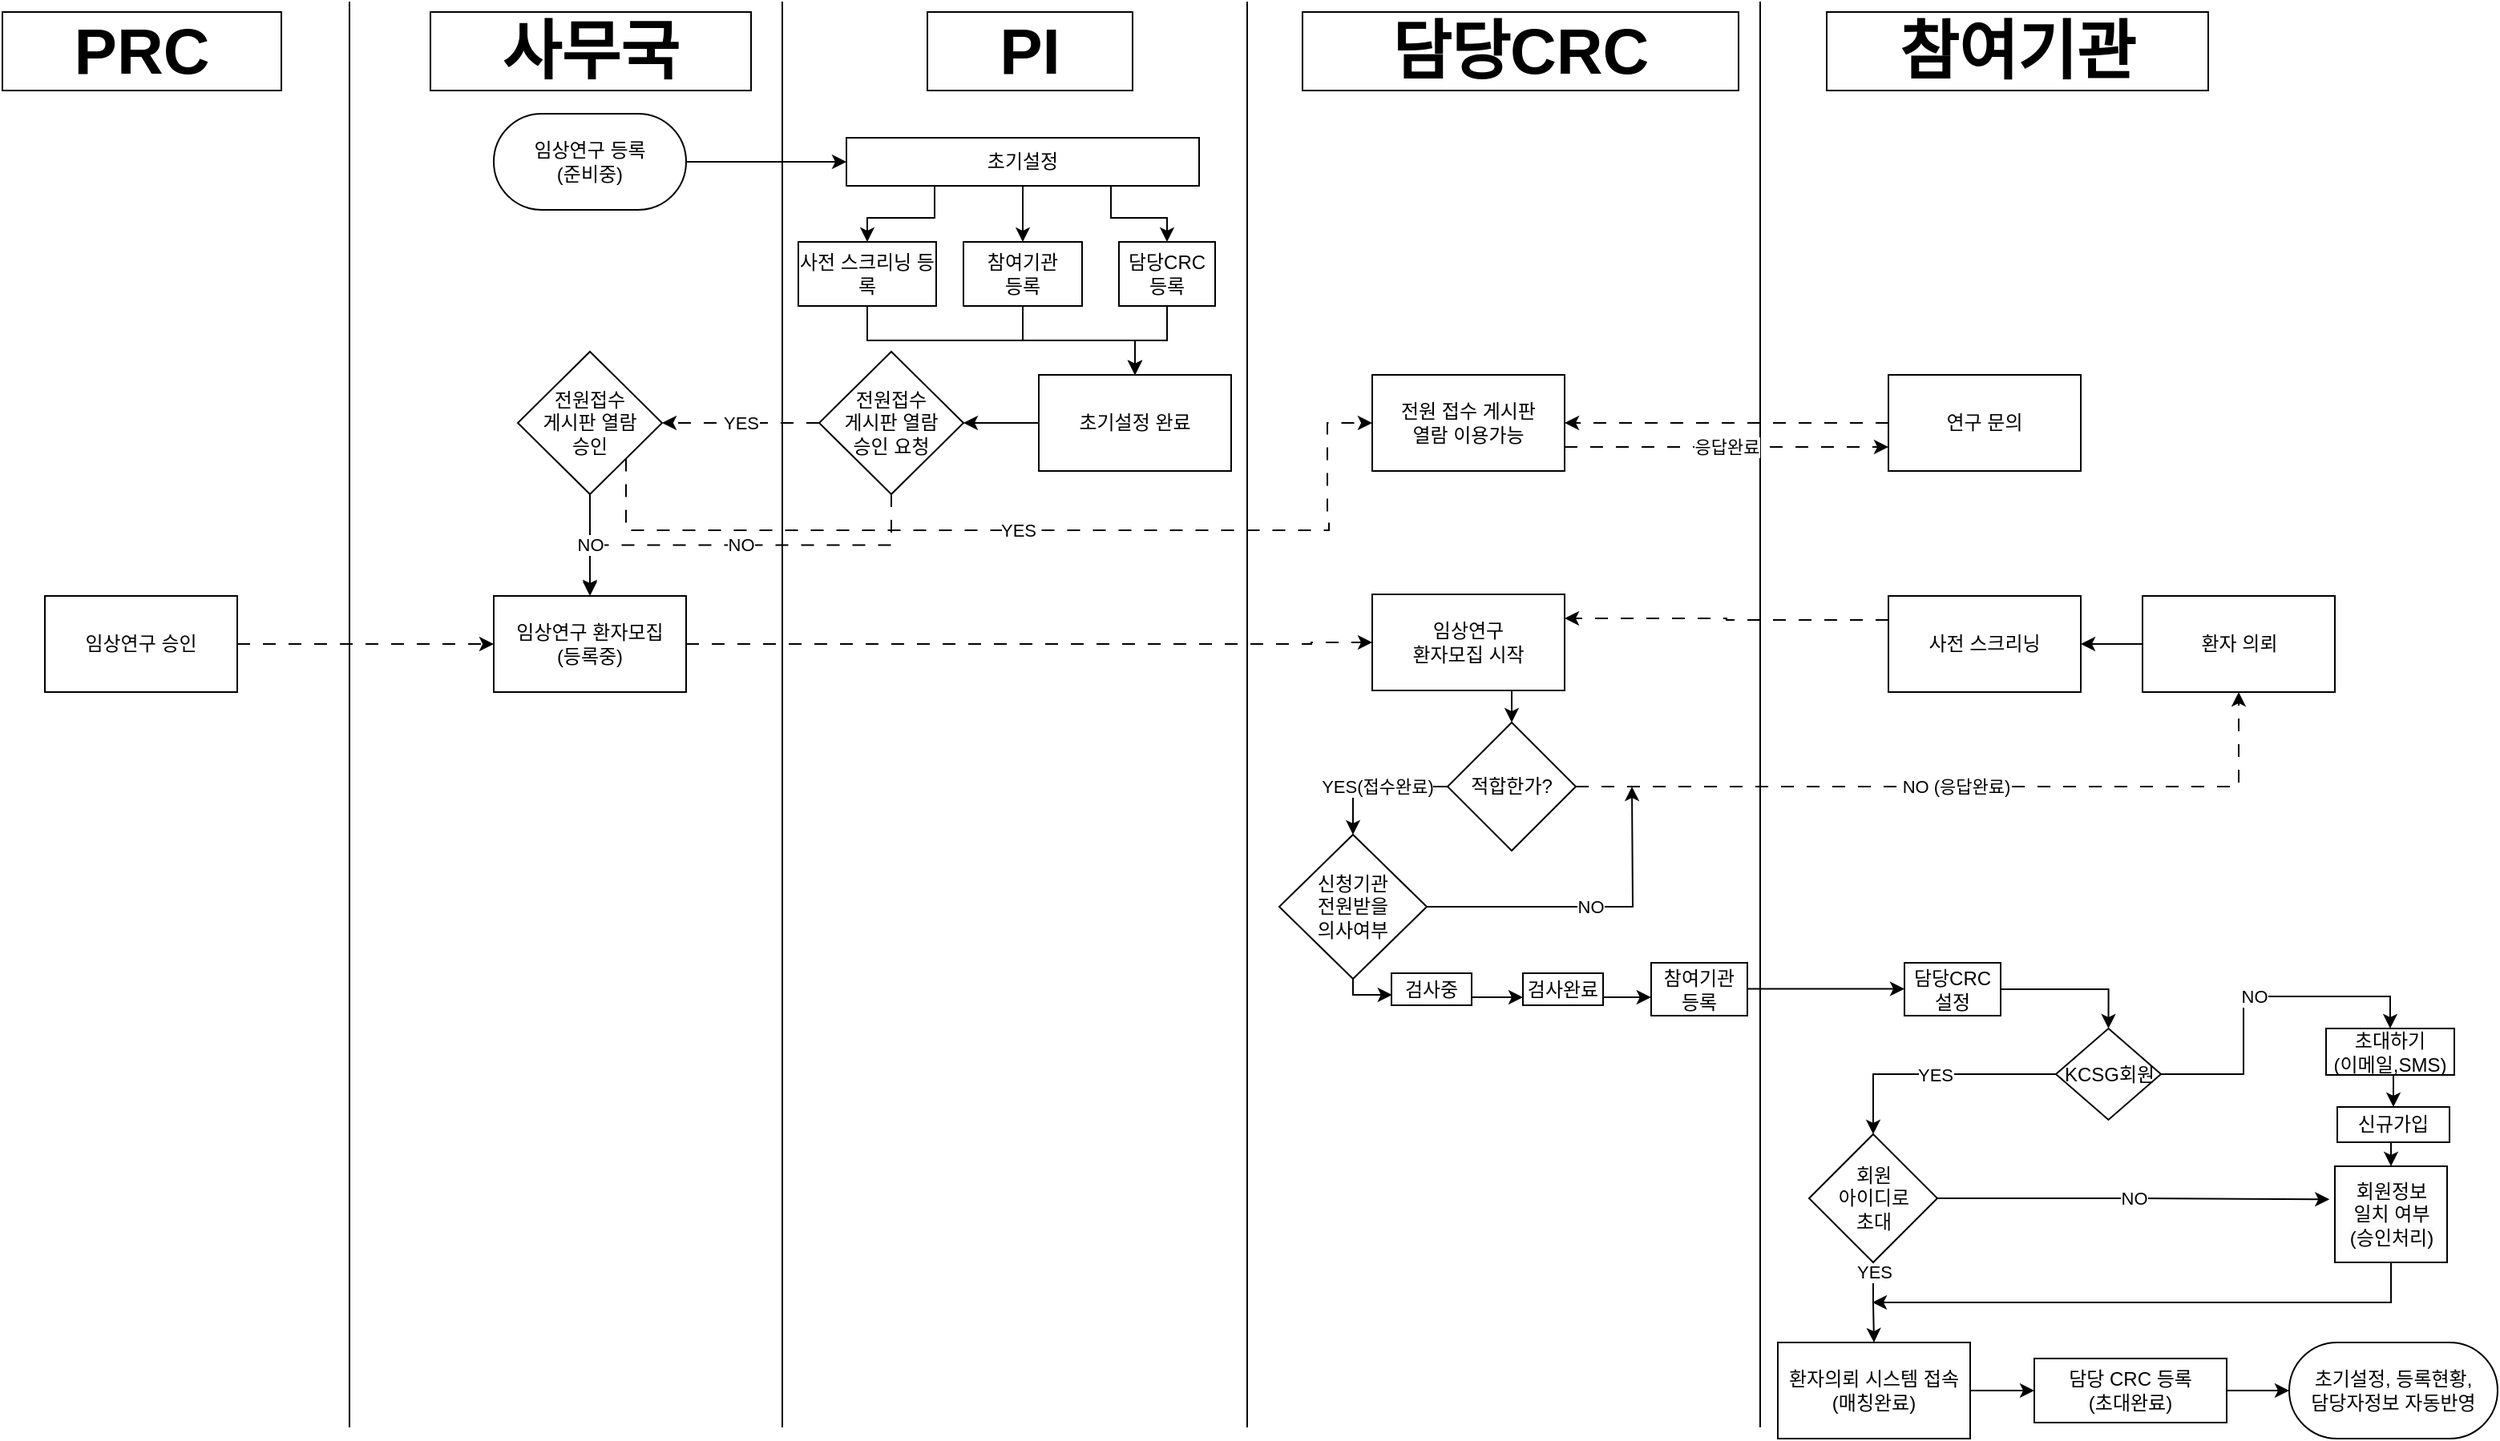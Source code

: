 <mxfile version="21.5.0" type="github" pages="2">
  <diagram id="C5RBs43oDa-KdzZeNtuy" name="Process">
    <mxGraphModel dx="1814" dy="1572" grid="1" gridSize="10" guides="1" tooltips="1" connect="1" arrows="1" fold="1" page="1" pageScale="1" pageWidth="1600" pageHeight="900" background="none" math="0" shadow="0">
      <root>
        <mxCell id="WIyWlLk6GJQsqaUBKTNV-0" />
        <mxCell id="WIyWlLk6GJQsqaUBKTNV-1" parent="WIyWlLk6GJQsqaUBKTNV-0" />
        <mxCell id="2AEH6zildKWPFH1lrGJz-22" value="" style="endArrow=none;html=1;rounded=0;" parent="WIyWlLk6GJQsqaUBKTNV-1" edge="1">
          <mxGeometry width="50" height="50" relative="1" as="geometry">
            <mxPoint x="530" y="890" as="sourcePoint" />
            <mxPoint x="530" as="targetPoint" />
          </mxGeometry>
        </mxCell>
        <mxCell id="2AEH6zildKWPFH1lrGJz-23" value="" style="endArrow=none;html=1;rounded=0;" parent="WIyWlLk6GJQsqaUBKTNV-1" edge="1">
          <mxGeometry width="50" height="50" relative="1" as="geometry">
            <mxPoint x="820" y="890" as="sourcePoint" />
            <mxPoint x="820" as="targetPoint" />
          </mxGeometry>
        </mxCell>
        <mxCell id="gZ0aQkEOYFO3lREGFgBF-1" value="&amp;nbsp; &amp;nbsp; PI&amp;nbsp; &amp;nbsp;&amp;nbsp;" style="text;strokeColor=none;fillColor=none;html=1;fontSize=40;fontStyle=1;verticalAlign=middle;align=center;labelBackgroundColor=#ffffff;labelBorderColor=default;" parent="WIyWlLk6GJQsqaUBKTNV-1" vertex="1">
          <mxGeometry x="634" y="10" width="100" height="40" as="geometry" />
        </mxCell>
        <mxCell id="gZ0aQkEOYFO3lREGFgBF-2" value="&amp;nbsp; &amp;nbsp; &amp;nbsp;담당CRC&amp;nbsp; &amp;nbsp; &amp;nbsp;" style="text;strokeColor=none;fillColor=none;html=1;fontSize=40;fontStyle=1;verticalAlign=middle;align=center;labelBackgroundColor=#ffffff;labelBorderColor=default;" parent="WIyWlLk6GJQsqaUBKTNV-1" vertex="1">
          <mxGeometry x="940" y="10" width="100" height="40" as="geometry" />
        </mxCell>
        <mxCell id="gZ0aQkEOYFO3lREGFgBF-13" value="&amp;nbsp; &amp;nbsp; 사무국&amp;nbsp; &amp;nbsp;&amp;nbsp;" style="text;strokeColor=none;fillColor=none;html=1;fontSize=40;fontStyle=1;verticalAlign=middle;align=center;labelBackgroundColor=#ffffff;labelBorderColor=default;" parent="WIyWlLk6GJQsqaUBKTNV-1" vertex="1">
          <mxGeometry x="360" y="10" width="100" height="40" as="geometry" />
        </mxCell>
        <mxCell id="gkXaaFB1dcDArF_Rj4I_-3" style="edgeStyle=orthogonalEdgeStyle;rounded=0;orthogonalLoop=1;jettySize=auto;html=1;exitX=0;exitY=0.5;exitDx=0;exitDy=0;entryX=1;entryY=0.5;entryDx=0;entryDy=0;" parent="WIyWlLk6GJQsqaUBKTNV-1" source="dN05hJUzH0ERxJpqTL29-1" target="c4fgeOOmXQ9EXnsg8hB--1" edge="1">
          <mxGeometry relative="1" as="geometry">
            <mxPoint x="660" y="263" as="targetPoint" />
          </mxGeometry>
        </mxCell>
        <mxCell id="dN05hJUzH0ERxJpqTL29-1" value="초기설정 완료" style="rounded=0;whiteSpace=wrap;html=1;" parent="WIyWlLk6GJQsqaUBKTNV-1" vertex="1">
          <mxGeometry x="690" y="233" width="120" height="60" as="geometry" />
        </mxCell>
        <mxCell id="gkXaaFB1dcDArF_Rj4I_-5" style="edgeStyle=orthogonalEdgeStyle;rounded=0;orthogonalLoop=1;jettySize=auto;html=1;exitX=1;exitY=0.5;exitDx=0;exitDy=0;dashed=1;dashPattern=8 8;entryX=0;entryY=0.5;entryDx=0;entryDy=0;" parent="WIyWlLk6GJQsqaUBKTNV-1" source="dN05hJUzH0ERxJpqTL29-5" edge="1" target="c4fgeOOmXQ9EXnsg8hB--13">
          <mxGeometry relative="1" as="geometry">
            <mxPoint x="860" y="416" as="targetPoint" />
            <Array as="points">
              <mxPoint x="860" y="400" />
            </Array>
          </mxGeometry>
        </mxCell>
        <mxCell id="dN05hJUzH0ERxJpqTL29-5" value="임상연구 환자모집&lt;br&gt;(등록중)" style="rounded=0;whiteSpace=wrap;html=1;" parent="WIyWlLk6GJQsqaUBKTNV-1" vertex="1">
          <mxGeometry x="350" y="371" width="120" height="60" as="geometry" />
        </mxCell>
        <mxCell id="dN05hJUzH0ERxJpqTL29-8" value="" style="endArrow=none;html=1;rounded=0;" parent="WIyWlLk6GJQsqaUBKTNV-1" edge="1">
          <mxGeometry width="50" height="50" relative="1" as="geometry">
            <mxPoint x="1140" y="890" as="sourcePoint" />
            <mxPoint x="1140" as="targetPoint" />
          </mxGeometry>
        </mxCell>
        <mxCell id="dN05hJUzH0ERxJpqTL29-9" value="&amp;nbsp; &amp;nbsp; 참여기관&amp;nbsp; &amp;nbsp;&amp;nbsp;" style="text;strokeColor=none;fillColor=none;html=1;fontSize=40;fontStyle=1;verticalAlign=middle;align=center;labelBackgroundColor=#ffffff;labelBorderColor=default;" parent="WIyWlLk6GJQsqaUBKTNV-1" vertex="1">
          <mxGeometry x="1220" y="10" width="160" height="40" as="geometry" />
        </mxCell>
        <mxCell id="dN05hJUzH0ERxJpqTL29-49" style="edgeStyle=orthogonalEdgeStyle;rounded=0;orthogonalLoop=1;jettySize=auto;html=1;exitX=1;exitY=0.5;exitDx=0;exitDy=0;entryX=0;entryY=0.5;entryDx=0;entryDy=0;" parent="WIyWlLk6GJQsqaUBKTNV-1" source="dN05hJUzH0ERxJpqTL29-34" target="dN05hJUzH0ERxJpqTL29-45" edge="1">
          <mxGeometry relative="1" as="geometry" />
        </mxCell>
        <mxCell id="dN05hJUzH0ERxJpqTL29-34" value="환자의뢰 시스템 접속&lt;br style=&quot;border-color: var(--border-color);&quot;&gt;(매칭완료)" style="whiteSpace=wrap;html=1;" parent="WIyWlLk6GJQsqaUBKTNV-1" vertex="1">
          <mxGeometry x="1151" y="837" width="120" height="60" as="geometry" />
        </mxCell>
        <mxCell id="gkXaaFB1dcDArF_Rj4I_-24" style="edgeStyle=orthogonalEdgeStyle;rounded=0;orthogonalLoop=1;jettySize=auto;html=1;exitX=0.5;exitY=1;exitDx=0;exitDy=0;entryX=0.5;entryY=0;entryDx=0;entryDy=0;" parent="WIyWlLk6GJQsqaUBKTNV-1" source="dN05hJUzH0ERxJpqTL29-36" target="dN05hJUzH0ERxJpqTL29-44" edge="1">
          <mxGeometry relative="1" as="geometry" />
        </mxCell>
        <mxCell id="dN05hJUzH0ERxJpqTL29-36" value="신규가입" style="whiteSpace=wrap;html=1;" parent="WIyWlLk6GJQsqaUBKTNV-1" vertex="1">
          <mxGeometry x="1500" y="690" width="70" height="22" as="geometry" />
        </mxCell>
        <mxCell id="c4fgeOOmXQ9EXnsg8hB--39" value="NO" style="edgeStyle=orthogonalEdgeStyle;rounded=0;orthogonalLoop=1;jettySize=auto;html=1;exitX=1;exitY=0.5;exitDx=0;exitDy=0;entryX=0.5;entryY=0;entryDx=0;entryDy=0;" edge="1" parent="WIyWlLk6GJQsqaUBKTNV-1" source="dN05hJUzH0ERxJpqTL29-33" target="c4fgeOOmXQ9EXnsg8hB--38">
          <mxGeometry relative="1" as="geometry" />
        </mxCell>
        <mxCell id="dN05hJUzH0ERxJpqTL29-33" value="KCSG회원" style="rhombus;whiteSpace=wrap;html=1;" parent="WIyWlLk6GJQsqaUBKTNV-1" vertex="1">
          <mxGeometry x="1324.5" y="641" width="65.5" height="57" as="geometry" />
        </mxCell>
        <mxCell id="dN05hJUzH0ERxJpqTL29-40" value="YES" style="edgeStyle=orthogonalEdgeStyle;rounded=0;orthogonalLoop=1;jettySize=auto;html=1;entryX=0.5;entryY=0;entryDx=0;entryDy=0;" parent="WIyWlLk6GJQsqaUBKTNV-1" source="dN05hJUzH0ERxJpqTL29-33" target="dN05hJUzH0ERxJpqTL29-38" edge="1">
          <mxGeometry relative="1" as="geometry">
            <mxPoint x="1228.5" y="677" as="sourcePoint" />
            <mxPoint x="1283.5" y="607" as="targetPoint" />
          </mxGeometry>
        </mxCell>
        <mxCell id="gkXaaFB1dcDArF_Rj4I_-22" value="YES" style="edgeStyle=orthogonalEdgeStyle;rounded=0;orthogonalLoop=1;jettySize=auto;html=1;exitX=0.5;exitY=1;exitDx=0;exitDy=0;entryX=0.5;entryY=0;entryDx=0;entryDy=0;" parent="WIyWlLk6GJQsqaUBKTNV-1" source="dN05hJUzH0ERxJpqTL29-38" target="dN05hJUzH0ERxJpqTL29-34" edge="1">
          <mxGeometry x="-0.76" relative="1" as="geometry">
            <mxPoint as="offset" />
          </mxGeometry>
        </mxCell>
        <mxCell id="gkXaaFB1dcDArF_Rj4I_-23" value="NO" style="edgeStyle=orthogonalEdgeStyle;rounded=0;orthogonalLoop=1;jettySize=auto;html=1;exitX=1;exitY=0.5;exitDx=0;exitDy=0;entryX=-0.048;entryY=0.344;entryDx=0;entryDy=0;entryPerimeter=0;" parent="WIyWlLk6GJQsqaUBKTNV-1" source="dN05hJUzH0ERxJpqTL29-38" target="dN05hJUzH0ERxJpqTL29-44" edge="1">
          <mxGeometry relative="1" as="geometry">
            <mxPoint x="1325.5" y="747" as="sourcePoint" />
            <mxPoint x="1453.5" y="747" as="targetPoint" />
            <Array as="points" />
          </mxGeometry>
        </mxCell>
        <mxCell id="dN05hJUzH0ERxJpqTL29-38" value="회원&lt;br&gt;아이디로&lt;br&gt;초대" style="rhombus;whiteSpace=wrap;html=1;" parent="WIyWlLk6GJQsqaUBKTNV-1" vertex="1">
          <mxGeometry x="1170.5" y="707" width="80" height="80" as="geometry" />
        </mxCell>
        <mxCell id="dN05hJUzH0ERxJpqTL29-46" style="edgeStyle=orthogonalEdgeStyle;rounded=0;orthogonalLoop=1;jettySize=auto;html=1;exitX=0.5;exitY=1;exitDx=0;exitDy=0;" parent="WIyWlLk6GJQsqaUBKTNV-1" source="dN05hJUzH0ERxJpqTL29-44" edge="1">
          <mxGeometry relative="1" as="geometry">
            <mxPoint x="1210" y="812" as="targetPoint" />
            <Array as="points">
              <mxPoint x="1533" y="812" />
            </Array>
          </mxGeometry>
        </mxCell>
        <mxCell id="dN05hJUzH0ERxJpqTL29-44" value="&lt;span style=&quot;color: rgb(0, 0, 0); font-family: Helvetica; font-size: 12px; font-style: normal; font-variant-ligatures: normal; font-variant-caps: normal; font-weight: 400; letter-spacing: normal; orphans: 2; text-align: center; text-indent: 0px; text-transform: none; widows: 2; word-spacing: 0px; -webkit-text-stroke-width: 0px; background-color: rgb(251, 251, 251); text-decoration-thickness: initial; text-decoration-style: initial; text-decoration-color: initial; float: none; display: inline !important;&quot;&gt;회원정보&lt;/span&gt;&lt;br style=&quot;border-color: var(--border-color); color: rgb(0, 0, 0); font-family: Helvetica; font-size: 12px; font-style: normal; font-variant-ligatures: normal; font-variant-caps: normal; font-weight: 400; letter-spacing: normal; orphans: 2; text-align: center; text-indent: 0px; text-transform: none; widows: 2; word-spacing: 0px; -webkit-text-stroke-width: 0px; background-color: rgb(251, 251, 251); text-decoration-thickness: initial; text-decoration-style: initial; text-decoration-color: initial;&quot;&gt;&lt;span style=&quot;color: rgb(0, 0, 0); font-family: Helvetica; font-size: 12px; font-style: normal; font-variant-ligatures: normal; font-variant-caps: normal; font-weight: 400; letter-spacing: normal; orphans: 2; text-align: center; text-indent: 0px; text-transform: none; widows: 2; word-spacing: 0px; -webkit-text-stroke-width: 0px; background-color: rgb(251, 251, 251); text-decoration-thickness: initial; text-decoration-style: initial; text-decoration-color: initial; float: none; display: inline !important;&quot;&gt;일치 여부&lt;/span&gt;&lt;br style=&quot;border-color: var(--border-color); color: rgb(0, 0, 0); font-family: Helvetica; font-size: 12px; font-style: normal; font-variant-ligatures: normal; font-variant-caps: normal; font-weight: 400; letter-spacing: normal; orphans: 2; text-align: center; text-indent: 0px; text-transform: none; widows: 2; word-spacing: 0px; -webkit-text-stroke-width: 0px; background-color: rgb(251, 251, 251); text-decoration-thickness: initial; text-decoration-style: initial; text-decoration-color: initial;&quot;&gt;&lt;span style=&quot;color: rgb(0, 0, 0); font-family: Helvetica; font-size: 12px; font-style: normal; font-variant-ligatures: normal; font-variant-caps: normal; font-weight: 400; letter-spacing: normal; orphans: 2; text-align: center; text-indent: 0px; text-transform: none; widows: 2; word-spacing: 0px; -webkit-text-stroke-width: 0px; background-color: rgb(251, 251, 251); text-decoration-thickness: initial; text-decoration-style: initial; text-decoration-color: initial; float: none; display: inline !important;&quot;&gt;(승인처리)&lt;/span&gt;" style="whiteSpace=wrap;html=1;" parent="WIyWlLk6GJQsqaUBKTNV-1" vertex="1">
          <mxGeometry x="1498.5" y="727" width="70" height="60" as="geometry" />
        </mxCell>
        <mxCell id="dN05hJUzH0ERxJpqTL29-50" style="edgeStyle=orthogonalEdgeStyle;rounded=0;orthogonalLoop=1;jettySize=auto;html=1;exitX=1;exitY=0.5;exitDx=0;exitDy=0;entryX=0;entryY=0.5;entryDx=0;entryDy=0;" parent="WIyWlLk6GJQsqaUBKTNV-1" source="dN05hJUzH0ERxJpqTL29-45" target="dN05hJUzH0ERxJpqTL29-54" edge="1">
          <mxGeometry relative="1" as="geometry">
            <mxPoint x="1465" y="746" as="targetPoint" />
          </mxGeometry>
        </mxCell>
        <mxCell id="dN05hJUzH0ERxJpqTL29-45" value="담당 CRC 등록&lt;br&gt;(초대완료)" style="whiteSpace=wrap;html=1;" parent="WIyWlLk6GJQsqaUBKTNV-1" vertex="1">
          <mxGeometry x="1311" y="847" width="120" height="40" as="geometry" />
        </mxCell>
        <mxCell id="dN05hJUzH0ERxJpqTL29-54" value="초기설정, 등록현황,&lt;br&gt;담당자정보 자동반영" style="rounded=1;whiteSpace=wrap;html=1;arcSize=50;" parent="WIyWlLk6GJQsqaUBKTNV-1" vertex="1">
          <mxGeometry x="1470" y="837" width="130" height="60" as="geometry" />
        </mxCell>
        <mxCell id="gkXaaFB1dcDArF_Rj4I_-17" style="edgeStyle=orthogonalEdgeStyle;rounded=0;orthogonalLoop=1;jettySize=auto;html=1;exitX=1;exitY=0.5;exitDx=0;exitDy=0;entryX=0;entryY=0.5;entryDx=0;entryDy=0;" parent="WIyWlLk6GJQsqaUBKTNV-1" source="gkXaaFB1dcDArF_Rj4I_-7" target="gkXaaFB1dcDArF_Rj4I_-16" edge="1">
          <mxGeometry relative="1" as="geometry" />
        </mxCell>
        <mxCell id="gkXaaFB1dcDArF_Rj4I_-7" value="임상연구 등록&lt;br&gt;(준비중)" style="rounded=1;whiteSpace=wrap;html=1;arcSize=50;" parent="WIyWlLk6GJQsqaUBKTNV-1" vertex="1">
          <mxGeometry x="350" y="70" width="120" height="60" as="geometry" />
        </mxCell>
        <mxCell id="gkXaaFB1dcDArF_Rj4I_-14" style="edgeStyle=orthogonalEdgeStyle;rounded=0;orthogonalLoop=1;jettySize=auto;html=1;exitX=0.5;exitY=1;exitDx=0;exitDy=0;entryX=0.5;entryY=0;entryDx=0;entryDy=0;" parent="WIyWlLk6GJQsqaUBKTNV-1" source="gkXaaFB1dcDArF_Rj4I_-8" target="dN05hJUzH0ERxJpqTL29-1" edge="1">
          <mxGeometry relative="1" as="geometry">
            <mxPoint x="676" y="250" as="targetPoint" />
          </mxGeometry>
        </mxCell>
        <mxCell id="gkXaaFB1dcDArF_Rj4I_-8" value="사전 스크리닝 등록" style="rounded=0;whiteSpace=wrap;html=1;" parent="WIyWlLk6GJQsqaUBKTNV-1" vertex="1">
          <mxGeometry x="540" y="150" width="86" height="40" as="geometry" />
        </mxCell>
        <mxCell id="gkXaaFB1dcDArF_Rj4I_-13" style="edgeStyle=orthogonalEdgeStyle;rounded=0;orthogonalLoop=1;jettySize=auto;html=1;exitX=0.5;exitY=1;exitDx=0;exitDy=0;entryX=0.5;entryY=0;entryDx=0;entryDy=0;" parent="WIyWlLk6GJQsqaUBKTNV-1" source="gkXaaFB1dcDArF_Rj4I_-9" target="dN05hJUzH0ERxJpqTL29-1" edge="1">
          <mxGeometry relative="1" as="geometry">
            <mxPoint x="679.588" y="250" as="targetPoint" />
          </mxGeometry>
        </mxCell>
        <mxCell id="gkXaaFB1dcDArF_Rj4I_-9" value="참여기관&lt;br&gt;등록" style="rounded=0;whiteSpace=wrap;html=1;" parent="WIyWlLk6GJQsqaUBKTNV-1" vertex="1">
          <mxGeometry x="643" y="150" width="74" height="40" as="geometry" />
        </mxCell>
        <mxCell id="gkXaaFB1dcDArF_Rj4I_-12" style="edgeStyle=orthogonalEdgeStyle;rounded=0;orthogonalLoop=1;jettySize=auto;html=1;exitX=0.5;exitY=1;exitDx=0;exitDy=0;entryX=0.5;entryY=0;entryDx=0;entryDy=0;" parent="WIyWlLk6GJQsqaUBKTNV-1" source="gkXaaFB1dcDArF_Rj4I_-10" target="dN05hJUzH0ERxJpqTL29-1" edge="1">
          <mxGeometry relative="1" as="geometry" />
        </mxCell>
        <mxCell id="gkXaaFB1dcDArF_Rj4I_-10" value="담당CRC&lt;br&gt;등록" style="rounded=0;whiteSpace=wrap;html=1;" parent="WIyWlLk6GJQsqaUBKTNV-1" vertex="1">
          <mxGeometry x="740" y="150" width="60" height="40" as="geometry" />
        </mxCell>
        <mxCell id="gkXaaFB1dcDArF_Rj4I_-18" style="edgeStyle=orthogonalEdgeStyle;rounded=0;orthogonalLoop=1;jettySize=auto;html=1;exitX=0.25;exitY=1;exitDx=0;exitDy=0;entryX=0.5;entryY=0;entryDx=0;entryDy=0;" parent="WIyWlLk6GJQsqaUBKTNV-1" source="gkXaaFB1dcDArF_Rj4I_-16" target="gkXaaFB1dcDArF_Rj4I_-8" edge="1">
          <mxGeometry relative="1" as="geometry" />
        </mxCell>
        <mxCell id="gkXaaFB1dcDArF_Rj4I_-19" style="edgeStyle=orthogonalEdgeStyle;rounded=0;orthogonalLoop=1;jettySize=auto;html=1;exitX=0.5;exitY=1;exitDx=0;exitDy=0;entryX=0.5;entryY=0;entryDx=0;entryDy=0;" parent="WIyWlLk6GJQsqaUBKTNV-1" source="gkXaaFB1dcDArF_Rj4I_-16" target="gkXaaFB1dcDArF_Rj4I_-9" edge="1">
          <mxGeometry relative="1" as="geometry" />
        </mxCell>
        <mxCell id="gkXaaFB1dcDArF_Rj4I_-20" style="edgeStyle=orthogonalEdgeStyle;rounded=0;orthogonalLoop=1;jettySize=auto;html=1;exitX=0.75;exitY=1;exitDx=0;exitDy=0;entryX=0.5;entryY=0;entryDx=0;entryDy=0;" parent="WIyWlLk6GJQsqaUBKTNV-1" source="gkXaaFB1dcDArF_Rj4I_-16" target="gkXaaFB1dcDArF_Rj4I_-10" edge="1">
          <mxGeometry relative="1" as="geometry" />
        </mxCell>
        <mxCell id="gkXaaFB1dcDArF_Rj4I_-16" value="초기설정" style="rounded=0;whiteSpace=wrap;html=1;" parent="WIyWlLk6GJQsqaUBKTNV-1" vertex="1">
          <mxGeometry x="570" y="85" width="220" height="30" as="geometry" />
        </mxCell>
        <mxCell id="c4fgeOOmXQ9EXnsg8hB--11" style="edgeStyle=orthogonalEdgeStyle;rounded=0;orthogonalLoop=1;jettySize=auto;html=1;exitX=0;exitY=0.5;exitDx=0;exitDy=0;entryX=1;entryY=0.5;entryDx=0;entryDy=0;dashed=1;dashPattern=8 8;" edge="1" parent="WIyWlLk6GJQsqaUBKTNV-1" source="c4fgeOOmXQ9EXnsg8hB--0" target="c4fgeOOmXQ9EXnsg8hB--10">
          <mxGeometry relative="1" as="geometry" />
        </mxCell>
        <mxCell id="c4fgeOOmXQ9EXnsg8hB--0" value="연구 문의" style="rounded=0;whiteSpace=wrap;html=1;" vertex="1" parent="WIyWlLk6GJQsqaUBKTNV-1">
          <mxGeometry x="1220" y="233" width="120" height="60" as="geometry" />
        </mxCell>
        <mxCell id="c4fgeOOmXQ9EXnsg8hB--2" value="NO" style="edgeStyle=orthogonalEdgeStyle;rounded=0;orthogonalLoop=1;jettySize=auto;html=1;exitX=0.5;exitY=1;exitDx=0;exitDy=0;entryX=0.5;entryY=0;entryDx=0;entryDy=0;dashed=1;dashPattern=8 8;" edge="1" parent="WIyWlLk6GJQsqaUBKTNV-1" source="c4fgeOOmXQ9EXnsg8hB--1" target="dN05hJUzH0ERxJpqTL29-5">
          <mxGeometry relative="1" as="geometry" />
        </mxCell>
        <mxCell id="c4fgeOOmXQ9EXnsg8hB--3" value="YES" style="edgeStyle=orthogonalEdgeStyle;rounded=0;orthogonalLoop=1;jettySize=auto;html=1;exitX=0;exitY=0.5;exitDx=0;exitDy=0;dashed=1;dashPattern=8 8;entryX=1;entryY=0.5;entryDx=0;entryDy=0;" edge="1" parent="WIyWlLk6GJQsqaUBKTNV-1" source="c4fgeOOmXQ9EXnsg8hB--1" target="c4fgeOOmXQ9EXnsg8hB--5">
          <mxGeometry relative="1" as="geometry">
            <mxPoint x="480" y="263.333" as="targetPoint" />
          </mxGeometry>
        </mxCell>
        <mxCell id="c4fgeOOmXQ9EXnsg8hB--1" value="전원접수&lt;br&gt;게시판 열람&lt;br&gt;승인 요청" style="rhombus;whiteSpace=wrap;html=1;" vertex="1" parent="WIyWlLk6GJQsqaUBKTNV-1">
          <mxGeometry x="553" y="218.5" width="90" height="89" as="geometry" />
        </mxCell>
        <mxCell id="c4fgeOOmXQ9EXnsg8hB--6" value="NO" style="edgeStyle=orthogonalEdgeStyle;rounded=0;orthogonalLoop=1;jettySize=auto;html=1;exitX=0.5;exitY=1;exitDx=0;exitDy=0;" edge="1" parent="WIyWlLk6GJQsqaUBKTNV-1" source="c4fgeOOmXQ9EXnsg8hB--5">
          <mxGeometry relative="1" as="geometry">
            <mxPoint x="410" y="370" as="targetPoint" />
          </mxGeometry>
        </mxCell>
        <mxCell id="c4fgeOOmXQ9EXnsg8hB--8" value="YES" style="edgeStyle=orthogonalEdgeStyle;rounded=0;orthogonalLoop=1;jettySize=auto;html=1;exitX=1;exitY=1;exitDx=0;exitDy=0;dashed=1;dashPattern=8 8;entryX=0;entryY=0.5;entryDx=0;entryDy=0;" edge="1" parent="WIyWlLk6GJQsqaUBKTNV-1" source="c4fgeOOmXQ9EXnsg8hB--5" target="c4fgeOOmXQ9EXnsg8hB--10">
          <mxGeometry relative="1" as="geometry">
            <mxPoint x="870" y="290" as="targetPoint" />
            <Array as="points">
              <mxPoint x="433" y="330" />
              <mxPoint x="871" y="330" />
              <mxPoint x="871" y="320" />
              <mxPoint x="870" y="320" />
              <mxPoint x="870" y="263" />
            </Array>
          </mxGeometry>
        </mxCell>
        <mxCell id="c4fgeOOmXQ9EXnsg8hB--5" value="전원접수&lt;br&gt;게시판 열람&lt;br&gt;승인" style="rhombus;whiteSpace=wrap;html=1;" vertex="1" parent="WIyWlLk6GJQsqaUBKTNV-1">
          <mxGeometry x="365" y="218.5" width="90" height="89" as="geometry" />
        </mxCell>
        <mxCell id="c4fgeOOmXQ9EXnsg8hB--14" style="edgeStyle=orthogonalEdgeStyle;rounded=0;orthogonalLoop=1;jettySize=auto;html=1;exitX=0;exitY=0.25;exitDx=0;exitDy=0;entryX=1;entryY=0.25;entryDx=0;entryDy=0;dashed=1;dashPattern=8 8;" edge="1" parent="WIyWlLk6GJQsqaUBKTNV-1" source="c4fgeOOmXQ9EXnsg8hB--9" target="c4fgeOOmXQ9EXnsg8hB--13">
          <mxGeometry relative="1" as="geometry" />
        </mxCell>
        <mxCell id="c4fgeOOmXQ9EXnsg8hB--9" value="사전 스크리닝" style="rounded=0;whiteSpace=wrap;html=1;" vertex="1" parent="WIyWlLk6GJQsqaUBKTNV-1">
          <mxGeometry x="1220" y="371" width="120" height="60" as="geometry" />
        </mxCell>
        <mxCell id="c4fgeOOmXQ9EXnsg8hB--12" value="응답완료" style="edgeStyle=orthogonalEdgeStyle;rounded=0;orthogonalLoop=1;jettySize=auto;html=1;exitX=1;exitY=0.75;exitDx=0;exitDy=0;entryX=0;entryY=0.75;entryDx=0;entryDy=0;dashed=1;dashPattern=8 8;" edge="1" parent="WIyWlLk6GJQsqaUBKTNV-1" source="c4fgeOOmXQ9EXnsg8hB--10" target="c4fgeOOmXQ9EXnsg8hB--0">
          <mxGeometry relative="1" as="geometry" />
        </mxCell>
        <mxCell id="c4fgeOOmXQ9EXnsg8hB--10" value="전원 접수 게시판&lt;br&gt;열람 이용가능" style="rounded=0;whiteSpace=wrap;html=1;" vertex="1" parent="WIyWlLk6GJQsqaUBKTNV-1">
          <mxGeometry x="898" y="233" width="120" height="60" as="geometry" />
        </mxCell>
        <mxCell id="c4fgeOOmXQ9EXnsg8hB--15" value="NO (응답완료)" style="edgeStyle=orthogonalEdgeStyle;rounded=0;orthogonalLoop=1;jettySize=auto;html=1;exitX=1;exitY=0.5;exitDx=0;exitDy=0;entryX=0.5;entryY=1;entryDx=0;entryDy=0;dashed=1;dashPattern=8 8;" edge="1" parent="WIyWlLk6GJQsqaUBKTNV-1" source="c4fgeOOmXQ9EXnsg8hB--18" target="c4fgeOOmXQ9EXnsg8hB--16">
          <mxGeometry relative="1" as="geometry" />
        </mxCell>
        <mxCell id="c4fgeOOmXQ9EXnsg8hB--19" style="edgeStyle=orthogonalEdgeStyle;rounded=0;orthogonalLoop=1;jettySize=auto;html=1;exitX=0.5;exitY=1;exitDx=0;exitDy=0;entryX=0.5;entryY=0;entryDx=0;entryDy=0;" edge="1" parent="WIyWlLk6GJQsqaUBKTNV-1" source="c4fgeOOmXQ9EXnsg8hB--13" target="c4fgeOOmXQ9EXnsg8hB--18">
          <mxGeometry relative="1" as="geometry" />
        </mxCell>
        <mxCell id="c4fgeOOmXQ9EXnsg8hB--13" value="임상연구&lt;br&gt;환자모집 시작" style="rounded=0;whiteSpace=wrap;html=1;" vertex="1" parent="WIyWlLk6GJQsqaUBKTNV-1">
          <mxGeometry x="898" y="370" width="120" height="60" as="geometry" />
        </mxCell>
        <mxCell id="c4fgeOOmXQ9EXnsg8hB--17" style="edgeStyle=orthogonalEdgeStyle;rounded=0;orthogonalLoop=1;jettySize=auto;html=1;exitX=0;exitY=0.5;exitDx=0;exitDy=0;entryX=1;entryY=0.5;entryDx=0;entryDy=0;" edge="1" parent="WIyWlLk6GJQsqaUBKTNV-1" source="c4fgeOOmXQ9EXnsg8hB--16" target="c4fgeOOmXQ9EXnsg8hB--9">
          <mxGeometry relative="1" as="geometry" />
        </mxCell>
        <mxCell id="c4fgeOOmXQ9EXnsg8hB--16" value="환자 의뢰" style="rounded=0;whiteSpace=wrap;html=1;" vertex="1" parent="WIyWlLk6GJQsqaUBKTNV-1">
          <mxGeometry x="1378.5" y="371" width="120" height="60" as="geometry" />
        </mxCell>
        <mxCell id="c4fgeOOmXQ9EXnsg8hB--20" value="YES(접수완료)" style="edgeStyle=orthogonalEdgeStyle;rounded=0;orthogonalLoop=1;jettySize=auto;html=1;exitX=0;exitY=0.5;exitDx=0;exitDy=0;entryX=0.5;entryY=0;entryDx=0;entryDy=0;" edge="1" parent="WIyWlLk6GJQsqaUBKTNV-1" source="c4fgeOOmXQ9EXnsg8hB--18" target="c4fgeOOmXQ9EXnsg8hB--23">
          <mxGeometry relative="1" as="geometry">
            <mxPoint x="890" y="500" as="targetPoint" />
          </mxGeometry>
        </mxCell>
        <mxCell id="c4fgeOOmXQ9EXnsg8hB--18" value="적합한가?" style="rhombus;whiteSpace=wrap;html=1;" vertex="1" parent="WIyWlLk6GJQsqaUBKTNV-1">
          <mxGeometry x="945" y="450" width="80" height="80" as="geometry" />
        </mxCell>
        <mxCell id="c4fgeOOmXQ9EXnsg8hB--24" value="NO" style="edgeStyle=orthogonalEdgeStyle;rounded=0;orthogonalLoop=1;jettySize=auto;html=1;exitX=1;exitY=0.5;exitDx=0;exitDy=0;" edge="1" parent="WIyWlLk6GJQsqaUBKTNV-1" source="c4fgeOOmXQ9EXnsg8hB--23">
          <mxGeometry relative="1" as="geometry">
            <mxPoint x="1060" y="490" as="targetPoint" />
          </mxGeometry>
        </mxCell>
        <mxCell id="c4fgeOOmXQ9EXnsg8hB--28" style="edgeStyle=orthogonalEdgeStyle;rounded=0;orthogonalLoop=1;jettySize=auto;html=1;exitX=0.5;exitY=1;exitDx=0;exitDy=0;entryX=0.007;entryY=0.685;entryDx=0;entryDy=0;entryPerimeter=0;" edge="1" parent="WIyWlLk6GJQsqaUBKTNV-1" source="c4fgeOOmXQ9EXnsg8hB--23" target="c4fgeOOmXQ9EXnsg8hB--26">
          <mxGeometry relative="1" as="geometry">
            <mxPoint x="885.783" y="620" as="targetPoint" />
            <Array as="points">
              <mxPoint x="886" y="620" />
              <mxPoint x="910" y="620" />
            </Array>
          </mxGeometry>
        </mxCell>
        <mxCell id="c4fgeOOmXQ9EXnsg8hB--23" value="신청기관&lt;br&gt;전원받을&lt;br&gt;의사여부" style="rhombus;whiteSpace=wrap;html=1;" vertex="1" parent="WIyWlLk6GJQsqaUBKTNV-1">
          <mxGeometry x="840" y="520" width="92" height="90" as="geometry" />
        </mxCell>
        <mxCell id="c4fgeOOmXQ9EXnsg8hB--30" style="edgeStyle=orthogonalEdgeStyle;rounded=0;orthogonalLoop=1;jettySize=auto;html=1;exitX=1;exitY=0.75;exitDx=0;exitDy=0;entryX=-0.001;entryY=0.655;entryDx=0;entryDy=0;entryPerimeter=0;" edge="1" parent="WIyWlLk6GJQsqaUBKTNV-1" source="c4fgeOOmXQ9EXnsg8hB--25" target="c4fgeOOmXQ9EXnsg8hB--27">
          <mxGeometry relative="1" as="geometry" />
        </mxCell>
        <mxCell id="c4fgeOOmXQ9EXnsg8hB--25" value="검사완료" style="rounded=0;whiteSpace=wrap;html=1;" vertex="1" parent="WIyWlLk6GJQsqaUBKTNV-1">
          <mxGeometry x="992" y="606.5" width="50" height="20" as="geometry" />
        </mxCell>
        <mxCell id="c4fgeOOmXQ9EXnsg8hB--29" style="edgeStyle=orthogonalEdgeStyle;rounded=0;orthogonalLoop=1;jettySize=auto;html=1;exitX=1;exitY=0.75;exitDx=0;exitDy=0;entryX=0;entryY=0.75;entryDx=0;entryDy=0;" edge="1" parent="WIyWlLk6GJQsqaUBKTNV-1" source="c4fgeOOmXQ9EXnsg8hB--26" target="c4fgeOOmXQ9EXnsg8hB--25">
          <mxGeometry relative="1" as="geometry" />
        </mxCell>
        <mxCell id="c4fgeOOmXQ9EXnsg8hB--26" value="검사중" style="rounded=0;whiteSpace=wrap;html=1;" vertex="1" parent="WIyWlLk6GJQsqaUBKTNV-1">
          <mxGeometry x="910" y="606.5" width="50" height="20" as="geometry" />
        </mxCell>
        <mxCell id="c4fgeOOmXQ9EXnsg8hB--31" style="edgeStyle=orthogonalEdgeStyle;rounded=0;orthogonalLoop=1;jettySize=auto;html=1;exitX=1;exitY=0.75;exitDx=0;exitDy=0;" edge="1" parent="WIyWlLk6GJQsqaUBKTNV-1">
          <mxGeometry relative="1" as="geometry">
            <mxPoint x="1230" y="616.254" as="targetPoint" />
            <mxPoint x="1132" y="616.29" as="sourcePoint" />
          </mxGeometry>
        </mxCell>
        <mxCell id="c4fgeOOmXQ9EXnsg8hB--27" value="참여기관&lt;br&gt;등록" style="rounded=0;whiteSpace=wrap;html=1;" vertex="1" parent="WIyWlLk6GJQsqaUBKTNV-1">
          <mxGeometry x="1072" y="600" width="60" height="33" as="geometry" />
        </mxCell>
        <mxCell id="c4fgeOOmXQ9EXnsg8hB--32" value="" style="endArrow=none;html=1;rounded=0;" edge="1" parent="WIyWlLk6GJQsqaUBKTNV-1">
          <mxGeometry width="50" height="50" relative="1" as="geometry">
            <mxPoint x="260" y="890" as="sourcePoint" />
            <mxPoint x="260" as="targetPoint" />
          </mxGeometry>
        </mxCell>
        <mxCell id="c4fgeOOmXQ9EXnsg8hB--33" value="&amp;nbsp; &amp;nbsp; PRC&amp;nbsp; &amp;nbsp;&amp;nbsp;" style="text;strokeColor=none;fillColor=none;html=1;fontSize=40;fontStyle=1;verticalAlign=middle;align=center;labelBackgroundColor=#ffffff;labelBorderColor=default;" vertex="1" parent="WIyWlLk6GJQsqaUBKTNV-1">
          <mxGeometry x="80" y="10" width="100" height="40" as="geometry" />
        </mxCell>
        <mxCell id="c4fgeOOmXQ9EXnsg8hB--35" style="edgeStyle=orthogonalEdgeStyle;rounded=0;orthogonalLoop=1;jettySize=auto;html=1;exitX=1;exitY=0.5;exitDx=0;exitDy=0;entryX=0;entryY=0.5;entryDx=0;entryDy=0;dashed=1;dashPattern=8 8;" edge="1" parent="WIyWlLk6GJQsqaUBKTNV-1" source="c4fgeOOmXQ9EXnsg8hB--34" target="dN05hJUzH0ERxJpqTL29-5">
          <mxGeometry relative="1" as="geometry" />
        </mxCell>
        <mxCell id="c4fgeOOmXQ9EXnsg8hB--34" value="임상연구 승인" style="rounded=0;whiteSpace=wrap;html=1;" vertex="1" parent="WIyWlLk6GJQsqaUBKTNV-1">
          <mxGeometry x="70" y="371" width="120" height="60" as="geometry" />
        </mxCell>
        <mxCell id="c4fgeOOmXQ9EXnsg8hB--37" style="edgeStyle=orthogonalEdgeStyle;rounded=0;orthogonalLoop=1;jettySize=auto;html=1;exitX=1;exitY=0.5;exitDx=0;exitDy=0;entryX=0.5;entryY=0;entryDx=0;entryDy=0;" edge="1" parent="WIyWlLk6GJQsqaUBKTNV-1" source="c4fgeOOmXQ9EXnsg8hB--36" target="dN05hJUzH0ERxJpqTL29-33">
          <mxGeometry relative="1" as="geometry" />
        </mxCell>
        <mxCell id="c4fgeOOmXQ9EXnsg8hB--36" value="담당CRC 설정" style="rounded=0;whiteSpace=wrap;html=1;" vertex="1" parent="WIyWlLk6GJQsqaUBKTNV-1">
          <mxGeometry x="1230" y="600" width="60" height="33" as="geometry" />
        </mxCell>
        <mxCell id="c4fgeOOmXQ9EXnsg8hB--40" style="edgeStyle=orthogonalEdgeStyle;rounded=0;orthogonalLoop=1;jettySize=auto;html=1;exitX=0.5;exitY=1;exitDx=0;exitDy=0;entryX=0.5;entryY=0;entryDx=0;entryDy=0;" edge="1" parent="WIyWlLk6GJQsqaUBKTNV-1" source="c4fgeOOmXQ9EXnsg8hB--38" target="dN05hJUzH0ERxJpqTL29-36">
          <mxGeometry relative="1" as="geometry" />
        </mxCell>
        <mxCell id="c4fgeOOmXQ9EXnsg8hB--38" value="초대하기&lt;br&gt;(이메일,SMS)" style="rounded=0;whiteSpace=wrap;html=1;" vertex="1" parent="WIyWlLk6GJQsqaUBKTNV-1">
          <mxGeometry x="1493" y="641" width="80" height="29" as="geometry" />
        </mxCell>
      </root>
    </mxGraphModel>
  </diagram>
  <diagram id="bl3gqXeNOLn-QxLA4Ihh" name="site map">
    <mxGraphModel dx="1395" dy="1209" grid="1" gridSize="10" guides="1" tooltips="1" connect="1" arrows="1" fold="1" page="1" pageScale="1" pageWidth="1600" pageHeight="900" math="0" shadow="0">
      <root>
        <mxCell id="0" />
        <mxCell id="1" parent="0" />
        <mxCell id="uKjMFpYKCm54k0II8-uF-36" value="" style="rounded=0;whiteSpace=wrap;html=1;dashed=1;dashPattern=12 12;strokeColor=#ff0000;" parent="1" vertex="1">
          <mxGeometry x="1279" y="194" width="141" height="700" as="geometry" />
        </mxCell>
        <mxCell id="uKjMFpYKCm54k0II8-uF-3" value="" style="edgeStyle=orthogonalEdgeStyle;rounded=0;orthogonalLoop=1;jettySize=auto;html=1;endArrow=none;endFill=0;" parent="1" source="uKjMFpYKCm54k0II8-uF-1" target="uKjMFpYKCm54k0II8-uF-2" edge="1">
          <mxGeometry relative="1" as="geometry" />
        </mxCell>
        <mxCell id="uKjMFpYKCm54k0II8-uF-9" value="" style="edgeStyle=orthogonalEdgeStyle;rounded=0;orthogonalLoop=1;jettySize=auto;html=1;endArrow=none;endFill=0;" parent="1" source="uKjMFpYKCm54k0II8-uF-1" target="uKjMFpYKCm54k0II8-uF-8" edge="1">
          <mxGeometry relative="1" as="geometry" />
        </mxCell>
        <mxCell id="uKjMFpYKCm54k0II8-uF-1" value="환자의뢰시스템" style="rounded=0;whiteSpace=wrap;html=1;" parent="1" vertex="1">
          <mxGeometry x="690" y="60" width="120" height="60" as="geometry" />
        </mxCell>
        <mxCell id="uKjMFpYKCm54k0II8-uF-5" value="" style="edgeStyle=orthogonalEdgeStyle;rounded=0;orthogonalLoop=1;jettySize=auto;html=1;endArrow=none;endFill=0;" parent="1" source="uKjMFpYKCm54k0II8-uF-2" target="uKjMFpYKCm54k0II8-uF-4" edge="1">
          <mxGeometry relative="1" as="geometry" />
        </mxCell>
        <mxCell id="uKjMFpYKCm54k0II8-uF-7" value="" style="edgeStyle=orthogonalEdgeStyle;rounded=0;orthogonalLoop=1;jettySize=auto;html=1;endArrow=none;endFill=0;" parent="1" source="uKjMFpYKCm54k0II8-uF-2" target="uKjMFpYKCm54k0II8-uF-6" edge="1">
          <mxGeometry relative="1" as="geometry" />
        </mxCell>
        <mxCell id="uKjMFpYKCm54k0II8-uF-2" value="KCSG 연구지원" style="whiteSpace=wrap;html=1;rounded=0;" parent="1" vertex="1">
          <mxGeometry x="690" y="200" width="120" height="60" as="geometry" />
        </mxCell>
        <mxCell id="uKjMFpYKCm54k0II8-uF-11" value="" style="edgeStyle=orthogonalEdgeStyle;rounded=0;orthogonalLoop=1;jettySize=auto;html=1;endArrow=none;endFill=0;" parent="1" source="uKjMFpYKCm54k0II8-uF-4" target="uKjMFpYKCm54k0II8-uF-10" edge="1">
          <mxGeometry relative="1" as="geometry" />
        </mxCell>
        <mxCell id="uKjMFpYKCm54k0II8-uF-4" value="임상연구검색" style="whiteSpace=wrap;html=1;rounded=0;" parent="1" vertex="1">
          <mxGeometry x="490" y="200" width="120" height="60" as="geometry" />
        </mxCell>
        <mxCell id="uKjMFpYKCm54k0II8-uF-13" value="" style="edgeStyle=orthogonalEdgeStyle;rounded=0;orthogonalLoop=1;jettySize=auto;html=1;endArrow=none;endFill=0;" parent="1" source="uKjMFpYKCm54k0II8-uF-6" target="uKjMFpYKCm54k0II8-uF-12" edge="1">
          <mxGeometry relative="1" as="geometry" />
        </mxCell>
        <mxCell id="uKjMFpYKCm54k0II8-uF-6" value="위원회" style="whiteSpace=wrap;html=1;rounded=0;" parent="1" vertex="1">
          <mxGeometry x="890" y="200" width="120" height="60" as="geometry" />
        </mxCell>
        <mxCell id="uKjMFpYKCm54k0II8-uF-8" value="로그인/회원가입" style="whiteSpace=wrap;html=1;rounded=0;" parent="1" vertex="1">
          <mxGeometry x="890" y="60" width="120" height="60" as="geometry" />
        </mxCell>
        <mxCell id="uKjMFpYKCm54k0II8-uF-15" value="" style="edgeStyle=orthogonalEdgeStyle;rounded=0;orthogonalLoop=1;jettySize=auto;html=1;endArrow=none;endFill=0;" parent="1" source="uKjMFpYKCm54k0II8-uF-10" target="uKjMFpYKCm54k0II8-uF-14" edge="1">
          <mxGeometry relative="1" as="geometry" />
        </mxCell>
        <mxCell id="uKjMFpYKCm54k0II8-uF-10" value="알림" style="whiteSpace=wrap;html=1;rounded=0;" parent="1" vertex="1">
          <mxGeometry x="290" y="200" width="120" height="60" as="geometry" />
        </mxCell>
        <mxCell id="uKjMFpYKCm54k0II8-uF-17" value="" style="edgeStyle=orthogonalEdgeStyle;rounded=0;orthogonalLoop=1;jettySize=auto;html=1;endArrow=none;endFill=0;" parent="1" source="uKjMFpYKCm54k0II8-uF-12" target="uKjMFpYKCm54k0II8-uF-16" edge="1">
          <mxGeometry relative="1" as="geometry" />
        </mxCell>
        <mxCell id="uKjMFpYKCm54k0II8-uF-12" value="교육" style="whiteSpace=wrap;html=1;rounded=0;" parent="1" vertex="1">
          <mxGeometry x="1090" y="200" width="120" height="60" as="geometry" />
        </mxCell>
        <mxCell id="uKjMFpYKCm54k0II8-uF-14" value="연구회 소&lt;span style=&quot;white-space: pre;&quot;&gt;&#x9;&lt;/span&gt;개" style="whiteSpace=wrap;html=1;rounded=0;" parent="1" vertex="1">
          <mxGeometry x="90" y="200" width="120" height="60" as="geometry" />
        </mxCell>
        <mxCell id="uKjMFpYKCm54k0II8-uF-19" value="" style="edgeStyle=orthogonalEdgeStyle;rounded=0;orthogonalLoop=1;jettySize=auto;html=1;endArrow=none;endFill=0;" parent="1" source="uKjMFpYKCm54k0II8-uF-16" edge="1">
          <mxGeometry relative="1" as="geometry">
            <mxPoint x="1350" y="300" as="targetPoint" />
          </mxGeometry>
        </mxCell>
        <mxCell id="uKjMFpYKCm54k0II8-uF-16" value="마이페이지" style="whiteSpace=wrap;html=1;rounded=0;" parent="1" vertex="1">
          <mxGeometry x="1290" y="200" width="120" height="60" as="geometry" />
        </mxCell>
        <mxCell id="uKjMFpYKCm54k0II8-uF-21" value="" style="edgeStyle=orthogonalEdgeStyle;rounded=0;orthogonalLoop=1;jettySize=auto;html=1;endArrow=none;endFill=0;" parent="1" source="uKjMFpYKCm54k0II8-uF-18" edge="1">
          <mxGeometry relative="1" as="geometry">
            <mxPoint x="1350" y="370" as="targetPoint" />
          </mxGeometry>
        </mxCell>
        <mxCell id="uKjMFpYKCm54k0II8-uF-18" value="메인" style="whiteSpace=wrap;html=1;rounded=0;imageWidth=24;imageHeight=10;" parent="1" vertex="1">
          <mxGeometry x="1290" y="270" width="120" height="60" as="geometry" />
        </mxCell>
        <mxCell id="uKjMFpYKCm54k0II8-uF-23" value="" style="edgeStyle=orthogonalEdgeStyle;rounded=0;orthogonalLoop=1;jettySize=auto;html=1;endArrow=none;endFill=0;" parent="1" source="uKjMFpYKCm54k0II8-uF-20" edge="1">
          <mxGeometry relative="1" as="geometry">
            <mxPoint x="1350" y="440" as="targetPoint" />
          </mxGeometry>
        </mxCell>
        <mxCell id="uKjMFpYKCm54k0II8-uF-20" value="연회비납부" style="whiteSpace=wrap;html=1;rounded=0;imageWidth=24;imageHeight=10;" parent="1" vertex="1">
          <mxGeometry x="1290" y="340" width="120" height="60" as="geometry" />
        </mxCell>
        <mxCell id="uKjMFpYKCm54k0II8-uF-25" value="" style="edgeStyle=orthogonalEdgeStyle;rounded=0;orthogonalLoop=1;jettySize=auto;html=1;endArrow=none;endFill=0;" parent="1" source="uKjMFpYKCm54k0II8-uF-22" edge="1">
          <mxGeometry relative="1" as="geometry">
            <mxPoint x="1350" y="510" as="targetPoint" />
          </mxGeometry>
        </mxCell>
        <mxCell id="uKjMFpYKCm54k0II8-uF-22" value="교육이력" style="whiteSpace=wrap;html=1;rounded=0;imageWidth=24;imageHeight=10;" parent="1" vertex="1">
          <mxGeometry x="1290" y="410" width="120" height="60" as="geometry" />
        </mxCell>
        <mxCell id="uKjMFpYKCm54k0II8-uF-27" value="" style="edgeStyle=orthogonalEdgeStyle;rounded=0;orthogonalLoop=1;jettySize=auto;html=1;endArrow=none;endFill=0;" parent="1" source="uKjMFpYKCm54k0II8-uF-24" edge="1">
          <mxGeometry relative="1" as="geometry">
            <mxPoint x="1350" y="580" as="targetPoint" />
          </mxGeometry>
        </mxCell>
        <mxCell id="uKjMFpYKCm54k0II8-uF-24" value="나의 위원회" style="whiteSpace=wrap;html=1;rounded=0;imageWidth=24;imageHeight=10;" parent="1" vertex="1">
          <mxGeometry x="1290" y="480" width="120" height="60" as="geometry" />
        </mxCell>
        <mxCell id="uKjMFpYKCm54k0II8-uF-29" value="" style="edgeStyle=orthogonalEdgeStyle;rounded=0;orthogonalLoop=1;jettySize=auto;html=1;endArrow=none;endFill=0;" parent="1" source="uKjMFpYKCm54k0II8-uF-26" edge="1">
          <mxGeometry relative="1" as="geometry">
            <mxPoint x="1350" y="650" as="targetPoint" />
          </mxGeometry>
        </mxCell>
        <mxCell id="uKjMFpYKCm54k0II8-uF-26" value="참여중인 임상연구" style="whiteSpace=wrap;html=1;rounded=0;imageWidth=24;imageHeight=10;" parent="1" vertex="1">
          <mxGeometry x="1290" y="550" width="120" height="60" as="geometry" />
        </mxCell>
        <mxCell id="uKjMFpYKCm54k0II8-uF-31" value="" style="edgeStyle=orthogonalEdgeStyle;rounded=0;orthogonalLoop=1;jettySize=auto;html=1;endArrow=none;endFill=0;" parent="1" source="uKjMFpYKCm54k0II8-uF-28" edge="1">
          <mxGeometry relative="1" as="geometry">
            <mxPoint x="1350" y="720" as="targetPoint" />
          </mxGeometry>
        </mxCell>
        <mxCell id="uKjMFpYKCm54k0II8-uF-28" value="PRC 심의현황" style="whiteSpace=wrap;html=1;rounded=0;imageWidth=24;imageHeight=10;" parent="1" vertex="1">
          <mxGeometry x="1290" y="620" width="120" height="60" as="geometry" />
        </mxCell>
        <mxCell id="uKjMFpYKCm54k0II8-uF-33" value="" style="edgeStyle=orthogonalEdgeStyle;rounded=0;orthogonalLoop=1;jettySize=auto;html=1;endArrow=none;endFill=0;" parent="1" edge="1">
          <mxGeometry relative="1" as="geometry">
            <mxPoint x="1350" y="750" as="sourcePoint" />
            <mxPoint x="1350" y="790" as="targetPoint" />
          </mxGeometry>
        </mxCell>
        <mxCell id="uKjMFpYKCm54k0II8-uF-30" value="회원정보수정" style="whiteSpace=wrap;html=1;rounded=0;imageWidth=24;imageHeight=10;" parent="1" vertex="1">
          <mxGeometry x="1290" y="690" width="120" height="60" as="geometry" />
        </mxCell>
        <mxCell id="uKjMFpYKCm54k0II8-uF-35" value="" style="edgeStyle=orthogonalEdgeStyle;rounded=0;orthogonalLoop=1;jettySize=auto;html=1;endArrow=none;endFill=0;" parent="1" source="uKjMFpYKCm54k0II8-uF-32" edge="1">
          <mxGeometry relative="1" as="geometry">
            <mxPoint x="1350" y="860" as="targetPoint" />
          </mxGeometry>
        </mxCell>
        <mxCell id="uKjMFpYKCm54k0II8-uF-32" value="Q&amp;amp;A" style="whiteSpace=wrap;html=1;rounded=0;imageWidth=24;imageHeight=10;" parent="1" vertex="1">
          <mxGeometry x="1290" y="760" width="120" height="60" as="geometry" />
        </mxCell>
        <mxCell id="uKjMFpYKCm54k0II8-uF-34" value="회원탈퇴" style="whiteSpace=wrap;html=1;rounded=0;imageWidth=24;imageHeight=10;" parent="1" vertex="1">
          <mxGeometry x="1290" y="829" width="120" height="60" as="geometry" />
        </mxCell>
        <mxCell id="3ZlCAxBlEpyybnfyQgYE-1" value="MY 임상연구" style="rounded=0;whiteSpace=wrap;html=1;dashed=1;dashPattern=8 8;strokeColor=#ff0000;strokeWidth=2;" parent="1" vertex="1">
          <mxGeometry x="1150" y="690" width="120" height="60" as="geometry" />
        </mxCell>
      </root>
    </mxGraphModel>
  </diagram>
</mxfile>
